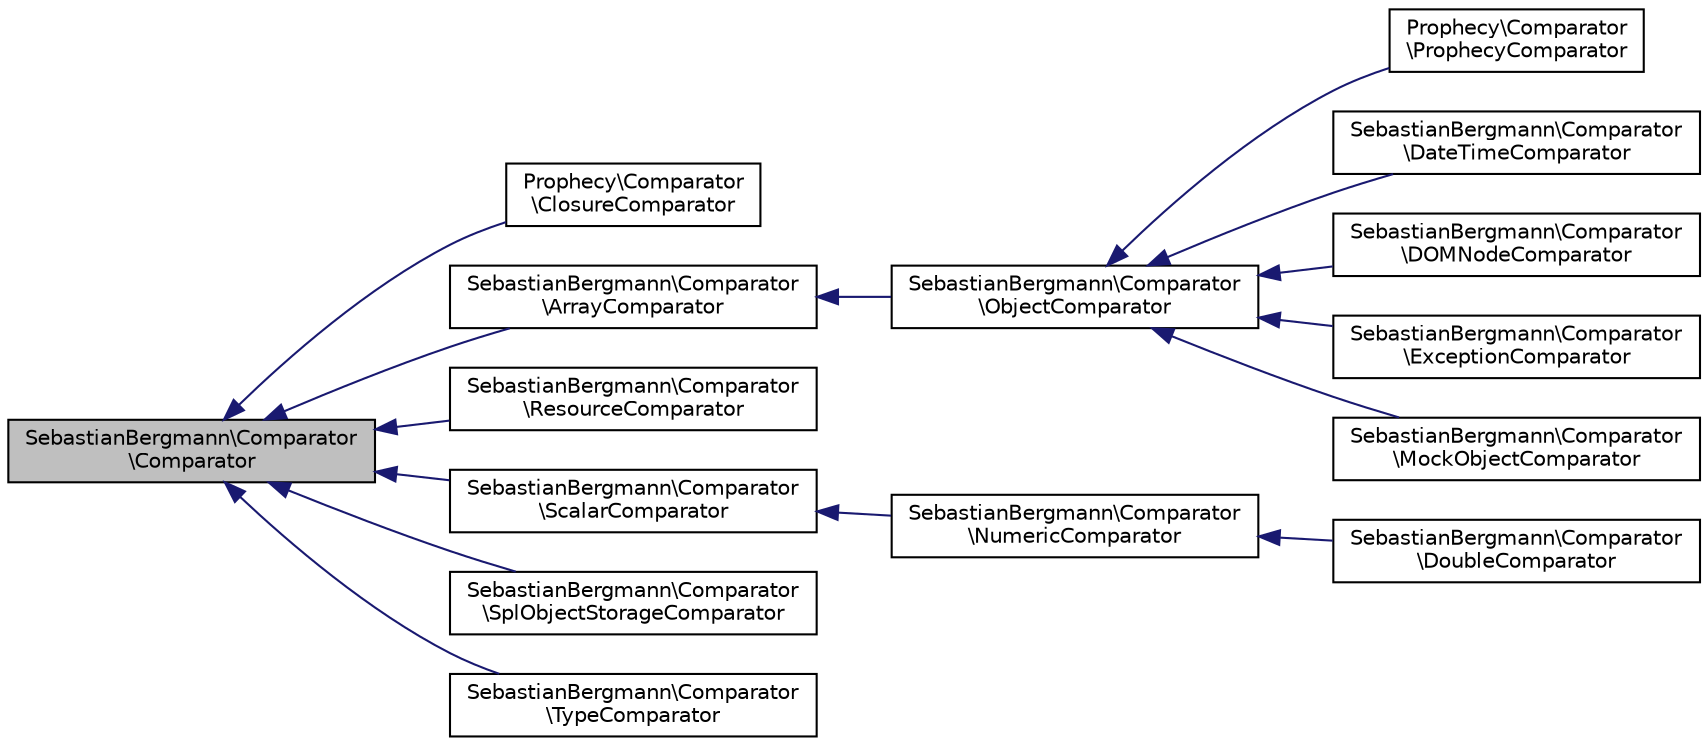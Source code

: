 digraph "SebastianBergmann\Comparator\Comparator"
{
  edge [fontname="Helvetica",fontsize="10",labelfontname="Helvetica",labelfontsize="10"];
  node [fontname="Helvetica",fontsize="10",shape=record];
  rankdir="LR";
  Node0 [label="SebastianBergmann\\Comparator\l\\Comparator",height=0.2,width=0.4,color="black", fillcolor="grey75", style="filled", fontcolor="black"];
  Node0 -> Node1 [dir="back",color="midnightblue",fontsize="10",style="solid",fontname="Helvetica"];
  Node1 [label="Prophecy\\Comparator\l\\ClosureComparator",height=0.2,width=0.4,color="black", fillcolor="white", style="filled",URL="$classProphecy_1_1Comparator_1_1ClosureComparator.html"];
  Node0 -> Node2 [dir="back",color="midnightblue",fontsize="10",style="solid",fontname="Helvetica"];
  Node2 [label="SebastianBergmann\\Comparator\l\\ArrayComparator",height=0.2,width=0.4,color="black", fillcolor="white", style="filled",URL="$classSebastianBergmann_1_1Comparator_1_1ArrayComparator.html"];
  Node2 -> Node3 [dir="back",color="midnightblue",fontsize="10",style="solid",fontname="Helvetica"];
  Node3 [label="SebastianBergmann\\Comparator\l\\ObjectComparator",height=0.2,width=0.4,color="black", fillcolor="white", style="filled",URL="$classSebastianBergmann_1_1Comparator_1_1ObjectComparator.html"];
  Node3 -> Node4 [dir="back",color="midnightblue",fontsize="10",style="solid",fontname="Helvetica"];
  Node4 [label="Prophecy\\Comparator\l\\ProphecyComparator",height=0.2,width=0.4,color="black", fillcolor="white", style="filled",URL="$classProphecy_1_1Comparator_1_1ProphecyComparator.html"];
  Node3 -> Node5 [dir="back",color="midnightblue",fontsize="10",style="solid",fontname="Helvetica"];
  Node5 [label="SebastianBergmann\\Comparator\l\\DateTimeComparator",height=0.2,width=0.4,color="black", fillcolor="white", style="filled",URL="$classSebastianBergmann_1_1Comparator_1_1DateTimeComparator.html"];
  Node3 -> Node6 [dir="back",color="midnightblue",fontsize="10",style="solid",fontname="Helvetica"];
  Node6 [label="SebastianBergmann\\Comparator\l\\DOMNodeComparator",height=0.2,width=0.4,color="black", fillcolor="white", style="filled",URL="$classSebastianBergmann_1_1Comparator_1_1DOMNodeComparator.html"];
  Node3 -> Node7 [dir="back",color="midnightblue",fontsize="10",style="solid",fontname="Helvetica"];
  Node7 [label="SebastianBergmann\\Comparator\l\\ExceptionComparator",height=0.2,width=0.4,color="black", fillcolor="white", style="filled",URL="$classSebastianBergmann_1_1Comparator_1_1ExceptionComparator.html"];
  Node3 -> Node8 [dir="back",color="midnightblue",fontsize="10",style="solid",fontname="Helvetica"];
  Node8 [label="SebastianBergmann\\Comparator\l\\MockObjectComparator",height=0.2,width=0.4,color="black", fillcolor="white", style="filled",URL="$classSebastianBergmann_1_1Comparator_1_1MockObjectComparator.html"];
  Node0 -> Node9 [dir="back",color="midnightblue",fontsize="10",style="solid",fontname="Helvetica"];
  Node9 [label="SebastianBergmann\\Comparator\l\\ResourceComparator",height=0.2,width=0.4,color="black", fillcolor="white", style="filled",URL="$classSebastianBergmann_1_1Comparator_1_1ResourceComparator.html"];
  Node0 -> Node10 [dir="back",color="midnightblue",fontsize="10",style="solid",fontname="Helvetica"];
  Node10 [label="SebastianBergmann\\Comparator\l\\ScalarComparator",height=0.2,width=0.4,color="black", fillcolor="white", style="filled",URL="$classSebastianBergmann_1_1Comparator_1_1ScalarComparator.html"];
  Node10 -> Node11 [dir="back",color="midnightblue",fontsize="10",style="solid",fontname="Helvetica"];
  Node11 [label="SebastianBergmann\\Comparator\l\\NumericComparator",height=0.2,width=0.4,color="black", fillcolor="white", style="filled",URL="$classSebastianBergmann_1_1Comparator_1_1NumericComparator.html"];
  Node11 -> Node12 [dir="back",color="midnightblue",fontsize="10",style="solid",fontname="Helvetica"];
  Node12 [label="SebastianBergmann\\Comparator\l\\DoubleComparator",height=0.2,width=0.4,color="black", fillcolor="white", style="filled",URL="$classSebastianBergmann_1_1Comparator_1_1DoubleComparator.html"];
  Node0 -> Node13 [dir="back",color="midnightblue",fontsize="10",style="solid",fontname="Helvetica"];
  Node13 [label="SebastianBergmann\\Comparator\l\\SplObjectStorageComparator",height=0.2,width=0.4,color="black", fillcolor="white", style="filled",URL="$classSebastianBergmann_1_1Comparator_1_1SplObjectStorageComparator.html"];
  Node0 -> Node14 [dir="back",color="midnightblue",fontsize="10",style="solid",fontname="Helvetica"];
  Node14 [label="SebastianBergmann\\Comparator\l\\TypeComparator",height=0.2,width=0.4,color="black", fillcolor="white", style="filled",URL="$classSebastianBergmann_1_1Comparator_1_1TypeComparator.html"];
}
